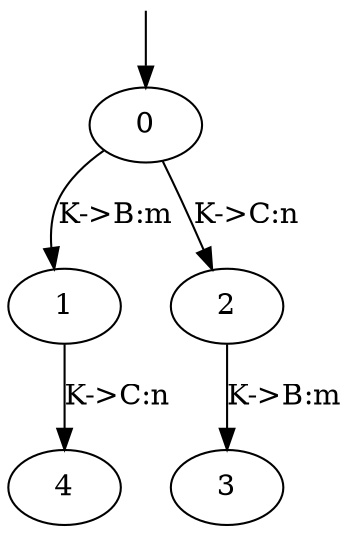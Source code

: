 digraph Simple_choiceStruct {
	s0 [label="" height=0 shape=none width=0]
	s0 -> 0
	1 -> 4 [label="K->C:n"]
	0 -> 2 [label="K->C:n"]
	2 -> 3 [label="K->B:m"]
	0 -> 1 [label="K->B:m"]
}
